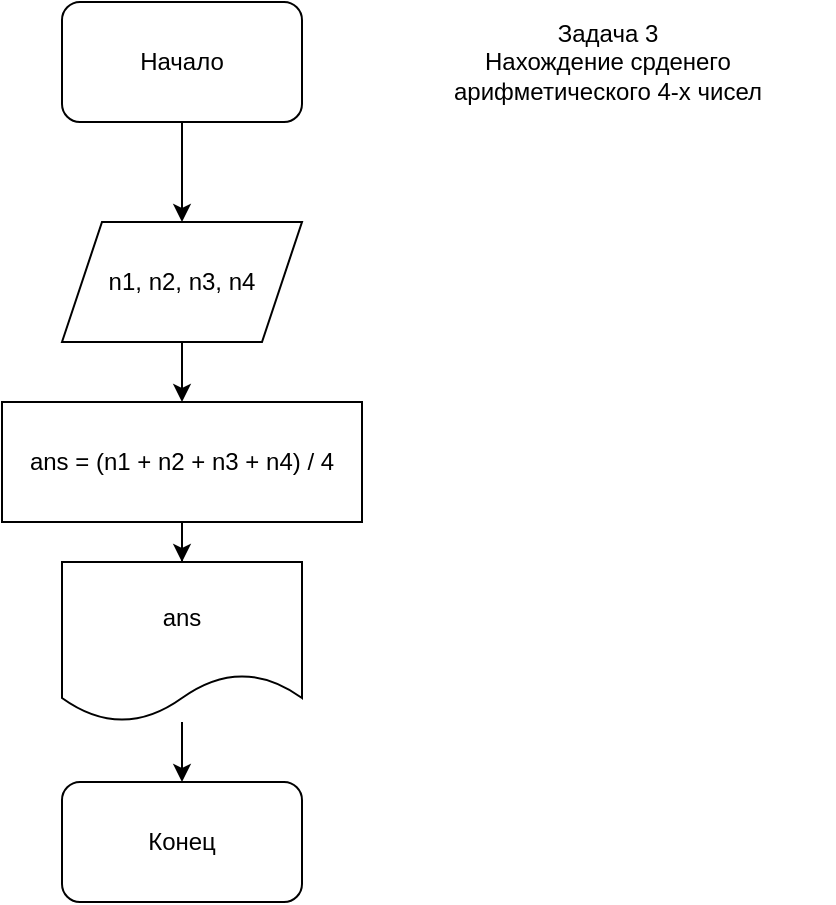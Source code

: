 <mxfile version="22.1.2" type="device">
  <diagram id="C5RBs43oDa-KdzZeNtuy" name="Page-1">
    <mxGraphModel dx="1050" dy="723" grid="1" gridSize="10" guides="1" tooltips="1" connect="1" arrows="1" fold="1" page="1" pageScale="1" pageWidth="827" pageHeight="1169" math="0" shadow="0">
      <root>
        <mxCell id="WIyWlLk6GJQsqaUBKTNV-0" />
        <mxCell id="WIyWlLk6GJQsqaUBKTNV-1" parent="WIyWlLk6GJQsqaUBKTNV-0" />
        <mxCell id="odjW-yH4qVcpf3gma5qI-2" value="" style="edgeStyle=orthogonalEdgeStyle;rounded=0;orthogonalLoop=1;jettySize=auto;html=1;" parent="WIyWlLk6GJQsqaUBKTNV-1" source="odjW-yH4qVcpf3gma5qI-0" target="odjW-yH4qVcpf3gma5qI-1" edge="1">
          <mxGeometry relative="1" as="geometry" />
        </mxCell>
        <mxCell id="odjW-yH4qVcpf3gma5qI-0" value="Начало" style="rounded=1;whiteSpace=wrap;html=1;" parent="WIyWlLk6GJQsqaUBKTNV-1" vertex="1">
          <mxGeometry x="190" y="20" width="120" height="60" as="geometry" />
        </mxCell>
        <mxCell id="odjW-yH4qVcpf3gma5qI-4" value="" style="edgeStyle=orthogonalEdgeStyle;rounded=0;orthogonalLoop=1;jettySize=auto;html=1;" parent="WIyWlLk6GJQsqaUBKTNV-1" source="odjW-yH4qVcpf3gma5qI-1" target="odjW-yH4qVcpf3gma5qI-3" edge="1">
          <mxGeometry relative="1" as="geometry" />
        </mxCell>
        <mxCell id="odjW-yH4qVcpf3gma5qI-1" value="n1, n2, n3, n4" style="shape=parallelogram;perimeter=parallelogramPerimeter;whiteSpace=wrap;html=1;fixedSize=1;" parent="WIyWlLk6GJQsqaUBKTNV-1" vertex="1">
          <mxGeometry x="190" y="130" width="120" height="60" as="geometry" />
        </mxCell>
        <mxCell id="odjW-yH4qVcpf3gma5qI-7" value="" style="edgeStyle=orthogonalEdgeStyle;rounded=0;orthogonalLoop=1;jettySize=auto;html=1;" parent="WIyWlLk6GJQsqaUBKTNV-1" source="odjW-yH4qVcpf3gma5qI-3" target="odjW-yH4qVcpf3gma5qI-5" edge="1">
          <mxGeometry relative="1" as="geometry" />
        </mxCell>
        <mxCell id="odjW-yH4qVcpf3gma5qI-3" value="ans = (n1 + n2 + n3 + n4) / 4" style="rounded=0;whiteSpace=wrap;html=1;" parent="WIyWlLk6GJQsqaUBKTNV-1" vertex="1">
          <mxGeometry x="160" y="220" width="180" height="60" as="geometry" />
        </mxCell>
        <mxCell id="odjW-yH4qVcpf3gma5qI-8" value="" style="edgeStyle=orthogonalEdgeStyle;rounded=0;orthogonalLoop=1;jettySize=auto;html=1;" parent="WIyWlLk6GJQsqaUBKTNV-1" source="odjW-yH4qVcpf3gma5qI-5" target="odjW-yH4qVcpf3gma5qI-6" edge="1">
          <mxGeometry relative="1" as="geometry" />
        </mxCell>
        <mxCell id="odjW-yH4qVcpf3gma5qI-5" value="ans" style="shape=document;whiteSpace=wrap;html=1;boundedLbl=1;" parent="WIyWlLk6GJQsqaUBKTNV-1" vertex="1">
          <mxGeometry x="190" y="300" width="120" height="80" as="geometry" />
        </mxCell>
        <mxCell id="odjW-yH4qVcpf3gma5qI-6" value="Конец" style="rounded=1;whiteSpace=wrap;html=1;" parent="WIyWlLk6GJQsqaUBKTNV-1" vertex="1">
          <mxGeometry x="190" y="410" width="120" height="60" as="geometry" />
        </mxCell>
        <mxCell id="odjW-yH4qVcpf3gma5qI-9" value="Задача 3&lt;br&gt;Нахождение срденего арифметического 4-х чисел" style="text;html=1;strokeColor=none;fillColor=none;align=center;verticalAlign=middle;whiteSpace=wrap;rounded=0;" parent="WIyWlLk6GJQsqaUBKTNV-1" vertex="1">
          <mxGeometry x="350" y="25" width="226" height="50" as="geometry" />
        </mxCell>
      </root>
    </mxGraphModel>
  </diagram>
</mxfile>
